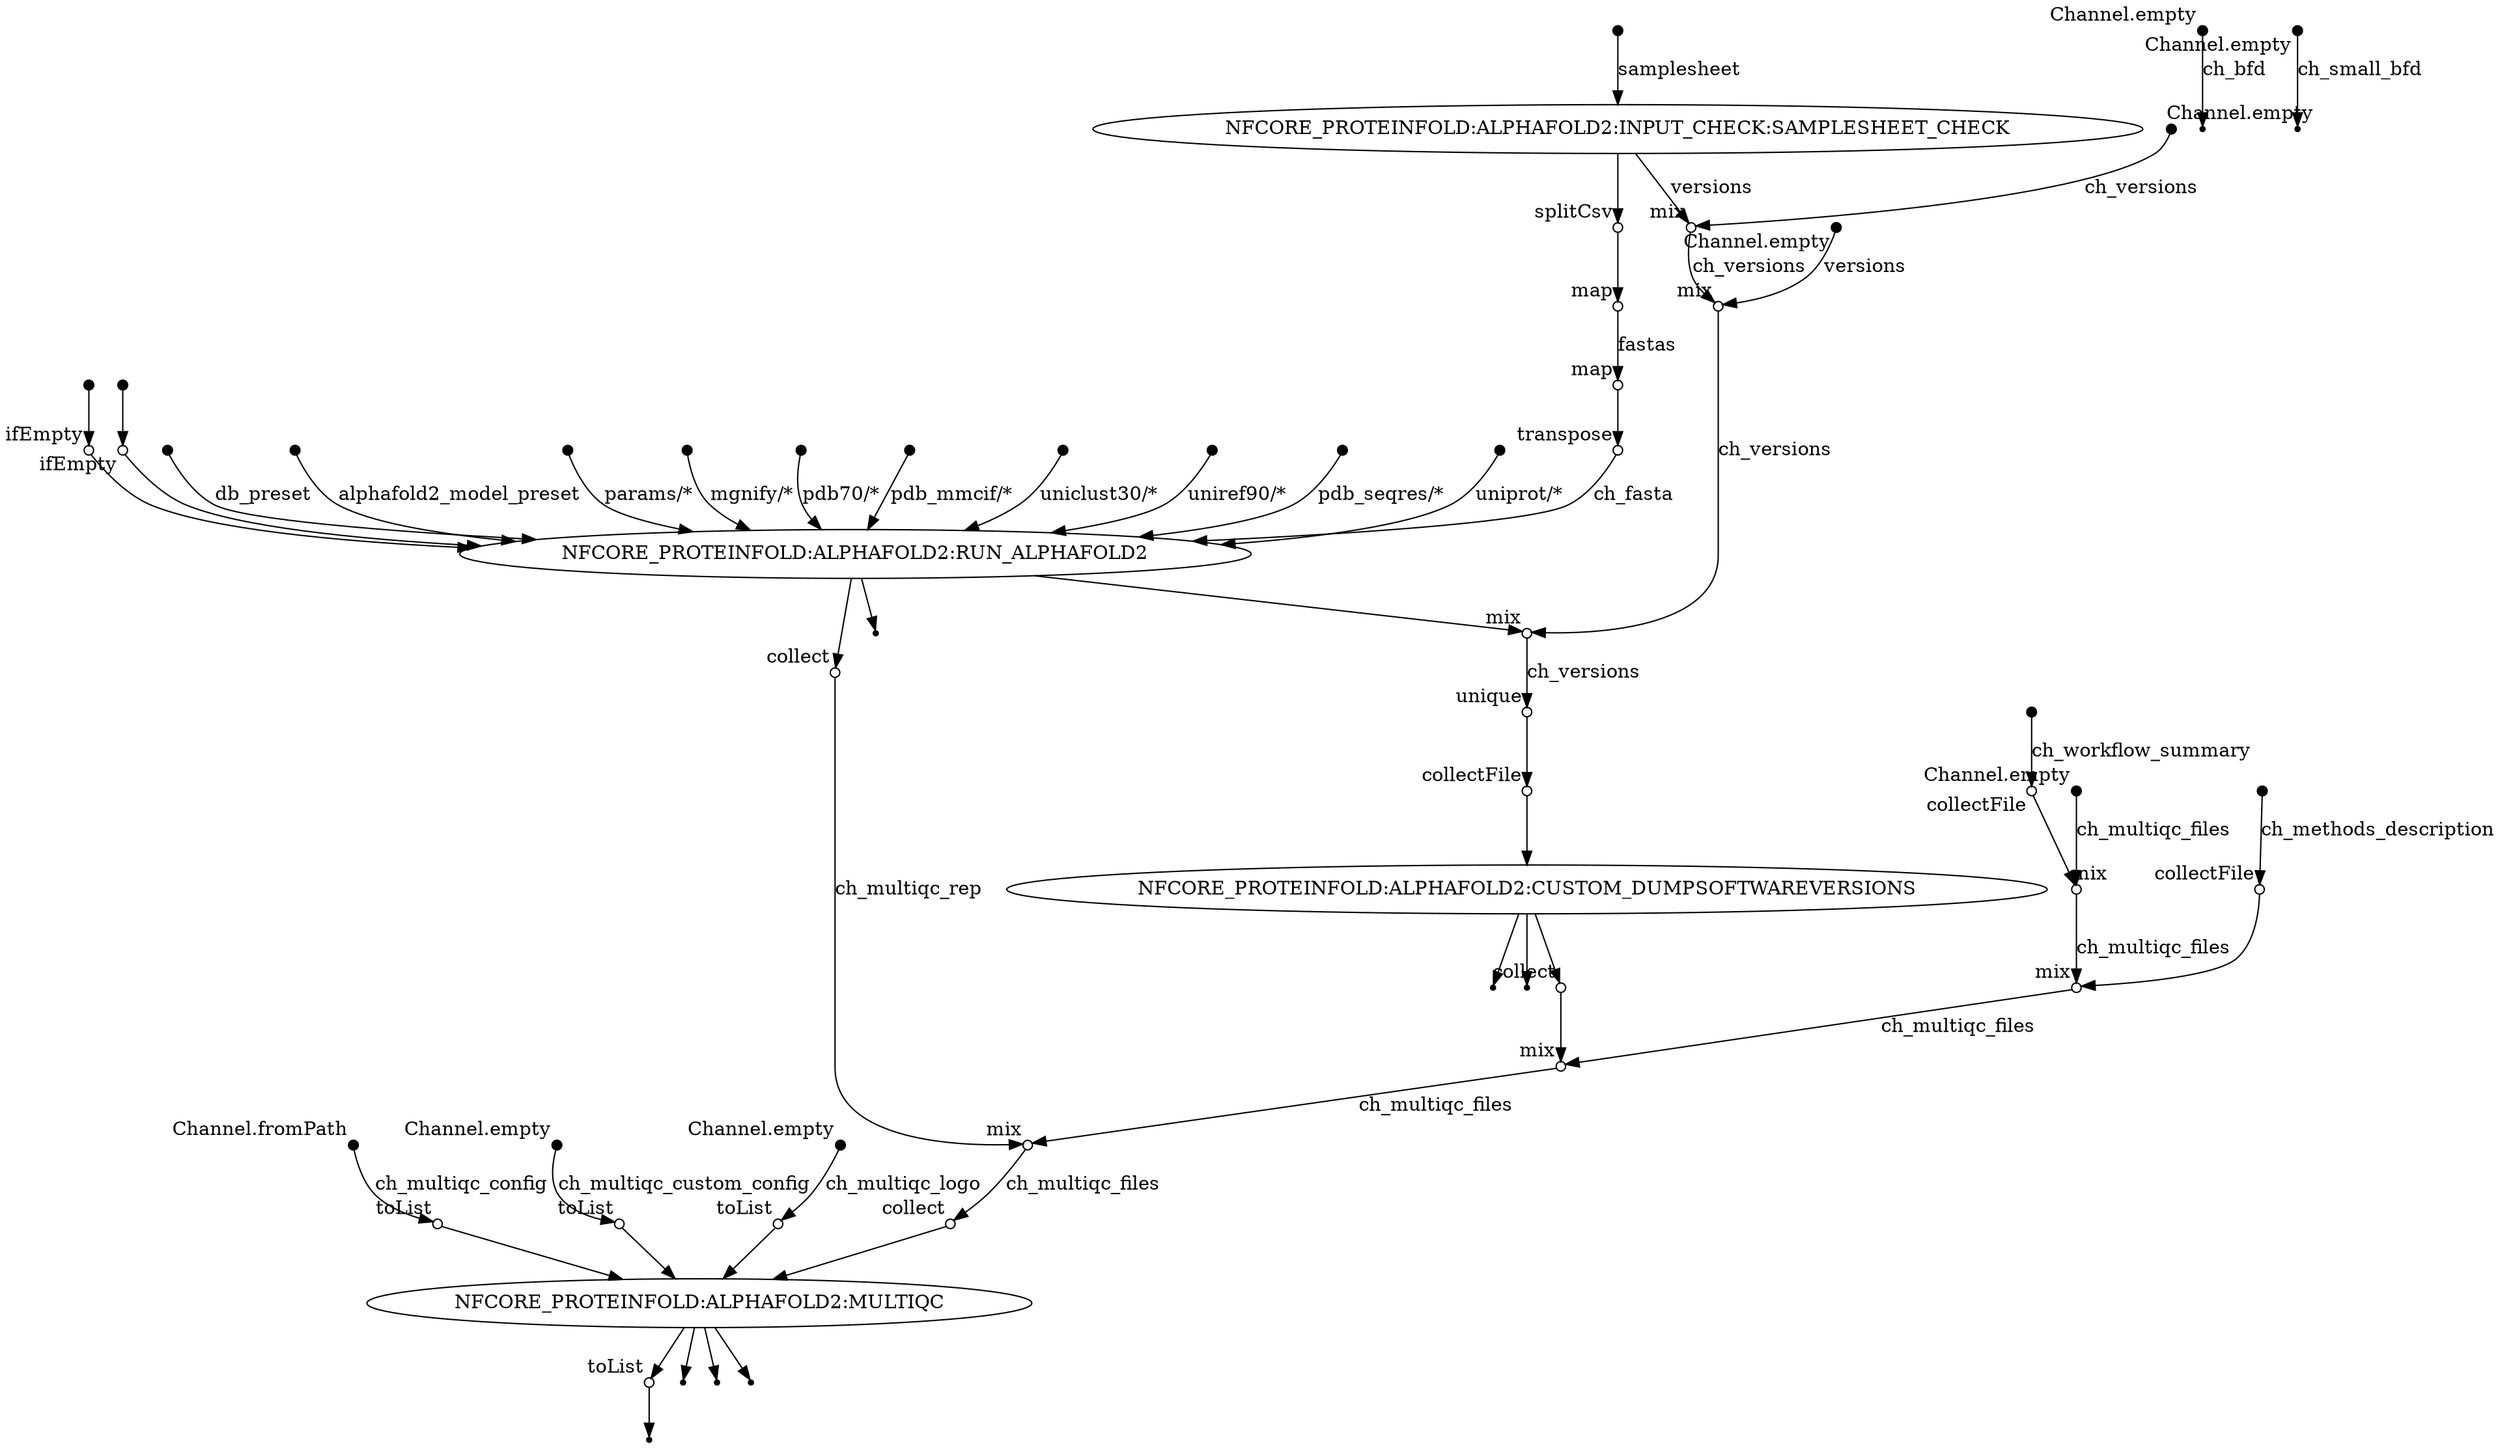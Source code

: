 digraph "proteinfold_dag" {
v0 [shape=point,label="",fixedsize=true,width=0.1,xlabel="Channel.fromPath"];
v51 [shape=circle,label="",fixedsize=true,width=0.1,xlabel="toList"];
v0 -> v51 [label="ch_multiqc_config"];

v1 [shape=point,label="",fixedsize=true,width=0.1,xlabel="Channel.empty"];
v52 [shape=circle,label="",fixedsize=true,width=0.1,xlabel="toList"];
v1 -> v52 [label="ch_multiqc_custom_config"];

v2 [shape=point,label="",fixedsize=true,width=0.1,xlabel="Channel.empty"];
v53 [shape=circle,label="",fixedsize=true,width=0.1,xlabel="toList"];
v2 -> v53 [label="ch_multiqc_logo"];

v3 [shape=point,label="",fixedsize=true,width=0.1,xlabel="Channel.empty"];
v10 [shape=circle,label="",fixedsize=true,width=0.1,xlabel="mix"];
v3 -> v10 [label="ch_versions"];

v4 [shape=point,label="",fixedsize=true,width=0.1];
v5 [label="NFCORE_PROTEINFOLD:ALPHAFOLD2:INPUT_CHECK:SAMPLESHEET_CHECK"];
v4 -> v5 [label="samplesheet"];

v5 [label="NFCORE_PROTEINFOLD:ALPHAFOLD2:INPUT_CHECK:SAMPLESHEET_CHECK"];
v6 [shape=circle,label="",fixedsize=true,width=0.1,xlabel="splitCsv"];
v5 -> v6;

v5 [label="NFCORE_PROTEINFOLD:ALPHAFOLD2:INPUT_CHECK:SAMPLESHEET_CHECK"];
v10 [shape=circle,label="",fixedsize=true,width=0.1,xlabel="mix"];
v5 -> v10 [label="versions"];

v6 [shape=circle,label="",fixedsize=true,width=0.1,xlabel="splitCsv"];
v7 [shape=circle,label="",fixedsize=true,width=0.1,xlabel="map"];
v6 -> v7;

v7 [shape=circle,label="",fixedsize=true,width=0.1,xlabel="map"];
v8 [shape=circle,label="",fixedsize=true,width=0.1,xlabel="map"];
v7 -> v8 [label="fastas"];

v8 [shape=circle,label="",fixedsize=true,width=0.1,xlabel="map"];
v9 [shape=circle,label="",fixedsize=true,width=0.1,xlabel="transpose"];
v8 -> v9;

v9 [shape=circle,label="",fixedsize=true,width=0.1,xlabel="transpose"];
v31 [label="NFCORE_PROTEINFOLD:ALPHAFOLD2:RUN_ALPHAFOLD2"];
v9 -> v31 [label="ch_fasta"];

v10 [shape=circle,label="",fixedsize=true,width=0.1,xlabel="mix"];
v16 [shape=circle,label="",fixedsize=true,width=0.1,xlabel="mix"];
v10 -> v16 [label="ch_versions"];

v11 [shape=point,label="",fixedsize=true,width=0.1,xlabel="Channel.empty"];
v12 [shape=point];
v11 -> v12 [label="ch_bfd"];

v13 [shape=point,label="",fixedsize=true,width=0.1,xlabel="Channel.empty"];
v14 [shape=point];
v13 -> v14 [label="ch_small_bfd"];

v15 [shape=point,label="",fixedsize=true,width=0.1,xlabel="Channel.empty"];
v16 [shape=circle,label="",fixedsize=true,width=0.1,xlabel="mix"];
v15 -> v16 [label="versions"];

v16 [shape=circle,label="",fixedsize=true,width=0.1,xlabel="mix"];
v33 [shape=circle,label="",fixedsize=true,width=0.1,xlabel="mix"];
v16 -> v33 [label="ch_versions"];

v17 [shape=point,label="",fixedsize=true,width=0.1];
v18 [shape=circle,label="",fixedsize=true,width=0.1,xlabel="ifEmpty"];
v17 -> v18;

v18 [shape=circle,label="",fixedsize=true,width=0.1,xlabel="ifEmpty"];
v31 [label="NFCORE_PROTEINFOLD:ALPHAFOLD2:RUN_ALPHAFOLD2"];
v18 -> v31;

v19 [shape=point,label="",fixedsize=true,width=0.1];
v20 [shape=circle,label="",fixedsize=true,width=0.1,xlabel="ifEmpty"];
v19 -> v20;

v20 [shape=circle,label="",fixedsize=true,width=0.1,xlabel="ifEmpty"];
v31 [label="NFCORE_PROTEINFOLD:ALPHAFOLD2:RUN_ALPHAFOLD2"];
v20 -> v31;

v21 [shape=point,label="",fixedsize=true,width=0.1];
v31 [label="NFCORE_PROTEINFOLD:ALPHAFOLD2:RUN_ALPHAFOLD2"];
v21 -> v31 [label="db_preset"];

v22 [shape=point,label="",fixedsize=true,width=0.1];
v31 [label="NFCORE_PROTEINFOLD:ALPHAFOLD2:RUN_ALPHAFOLD2"];
v22 -> v31 [label="alphafold2_model_preset"];

v23 [shape=point,label="",fixedsize=true,width=0.1];
v31 [label="NFCORE_PROTEINFOLD:ALPHAFOLD2:RUN_ALPHAFOLD2"];
v23 -> v31 [label="params/*"];

v24 [shape=point,label="",fixedsize=true,width=0.1];
v31 [label="NFCORE_PROTEINFOLD:ALPHAFOLD2:RUN_ALPHAFOLD2"];
v24 -> v31 [label="mgnify/*"];

v25 [shape=point,label="",fixedsize=true,width=0.1];
v31 [label="NFCORE_PROTEINFOLD:ALPHAFOLD2:RUN_ALPHAFOLD2"];
v25 -> v31 [label="pdb70/*"];

v26 [shape=point,label="",fixedsize=true,width=0.1];
v31 [label="NFCORE_PROTEINFOLD:ALPHAFOLD2:RUN_ALPHAFOLD2"];
v26 -> v31 [label="pdb_mmcif/*"];

v27 [shape=point,label="",fixedsize=true,width=0.1];
v31 [label="NFCORE_PROTEINFOLD:ALPHAFOLD2:RUN_ALPHAFOLD2"];
v27 -> v31 [label="uniclust30/*"];

v28 [shape=point,label="",fixedsize=true,width=0.1];
v31 [label="NFCORE_PROTEINFOLD:ALPHAFOLD2:RUN_ALPHAFOLD2"];
v28 -> v31 [label="uniref90/*"];

v29 [shape=point,label="",fixedsize=true,width=0.1];
v31 [label="NFCORE_PROTEINFOLD:ALPHAFOLD2:RUN_ALPHAFOLD2"];
v29 -> v31 [label="pdb_seqres/*"];

v30 [shape=point,label="",fixedsize=true,width=0.1];
v31 [label="NFCORE_PROTEINFOLD:ALPHAFOLD2:RUN_ALPHAFOLD2"];
v30 -> v31 [label="uniprot/*"];

v31 [label="NFCORE_PROTEINFOLD:ALPHAFOLD2:RUN_ALPHAFOLD2"];
v32 [shape=point];
v31 -> v32;

v31 [label="NFCORE_PROTEINFOLD:ALPHAFOLD2:RUN_ALPHAFOLD2"];
v34 [shape=circle,label="",fixedsize=true,width=0.1,xlabel="collect"];
v31 -> v34;

v31 [label="NFCORE_PROTEINFOLD:ALPHAFOLD2:RUN_ALPHAFOLD2"];
v33 [shape=circle,label="",fixedsize=true,width=0.1,xlabel="mix"];
v31 -> v33;

v33 [shape=circle,label="",fixedsize=true,width=0.1,xlabel="mix"];
v35 [shape=circle,label="",fixedsize=true,width=0.1,xlabel="unique"];
v33 -> v35 [label="ch_versions"];

v34 [shape=circle,label="",fixedsize=true,width=0.1,xlabel="collect"];
v49 [shape=circle,label="",fixedsize=true,width=0.1,xlabel="mix"];
v34 -> v49 [label="ch_multiqc_rep"];

v35 [shape=circle,label="",fixedsize=true,width=0.1,xlabel="unique"];
v36 [shape=circle,label="",fixedsize=true,width=0.1,xlabel="collectFile"];
v35 -> v36;

v36 [shape=circle,label="",fixedsize=true,width=0.1,xlabel="collectFile"];
v37 [label="NFCORE_PROTEINFOLD:ALPHAFOLD2:CUSTOM_DUMPSOFTWAREVERSIONS"];
v36 -> v37;

v37 [label="NFCORE_PROTEINFOLD:ALPHAFOLD2:CUSTOM_DUMPSOFTWAREVERSIONS"];
v39 [shape=point];
v37 -> v39;

v37 [label="NFCORE_PROTEINFOLD:ALPHAFOLD2:CUSTOM_DUMPSOFTWAREVERSIONS"];
v47 [shape=circle,label="",fixedsize=true,width=0.1,xlabel="collect"];
v37 -> v47;

v37 [label="NFCORE_PROTEINFOLD:ALPHAFOLD2:CUSTOM_DUMPSOFTWAREVERSIONS"];
v38 [shape=point];
v37 -> v38;

v40 [shape=point,label="",fixedsize=true,width=0.1,xlabel="Channel.empty"];
v43 [shape=circle,label="",fixedsize=true,width=0.1,xlabel="mix"];
v40 -> v43 [label="ch_multiqc_files"];

v41 [shape=point,label="",fixedsize=true,width=0.1];
v42 [shape=circle,label="",fixedsize=true,width=0.1,xlabel="collectFile"];
v41 -> v42 [label="ch_workflow_summary"];

v42 [shape=circle,label="",fixedsize=true,width=0.1,xlabel="collectFile"];
v43 [shape=circle,label="",fixedsize=true,width=0.1,xlabel="mix"];
v42 -> v43;

v43 [shape=circle,label="",fixedsize=true,width=0.1,xlabel="mix"];
v46 [shape=circle,label="",fixedsize=true,width=0.1,xlabel="mix"];
v43 -> v46 [label="ch_multiqc_files"];

v44 [shape=point,label="",fixedsize=true,width=0.1];
v45 [shape=circle,label="",fixedsize=true,width=0.1,xlabel="collectFile"];
v44 -> v45 [label="ch_methods_description"];

v45 [shape=circle,label="",fixedsize=true,width=0.1,xlabel="collectFile"];
v46 [shape=circle,label="",fixedsize=true,width=0.1,xlabel="mix"];
v45 -> v46;

v46 [shape=circle,label="",fixedsize=true,width=0.1,xlabel="mix"];
v48 [shape=circle,label="",fixedsize=true,width=0.1,xlabel="mix"];
v46 -> v48 [label="ch_multiqc_files"];

v47 [shape=circle,label="",fixedsize=true,width=0.1,xlabel="collect"];
v48 [shape=circle,label="",fixedsize=true,width=0.1,xlabel="mix"];
v47 -> v48;

v48 [shape=circle,label="",fixedsize=true,width=0.1,xlabel="mix"];
v49 [shape=circle,label="",fixedsize=true,width=0.1,xlabel="mix"];
v48 -> v49 [label="ch_multiqc_files"];

v49 [shape=circle,label="",fixedsize=true,width=0.1,xlabel="mix"];
v50 [shape=circle,label="",fixedsize=true,width=0.1,xlabel="collect"];
v49 -> v50 [label="ch_multiqc_files"];

v50 [shape=circle,label="",fixedsize=true,width=0.1,xlabel="collect"];
v54 [label="NFCORE_PROTEINFOLD:ALPHAFOLD2:MULTIQC"];
v50 -> v54;

v51 [shape=circle,label="",fixedsize=true,width=0.1,xlabel="toList"];
v54 [label="NFCORE_PROTEINFOLD:ALPHAFOLD2:MULTIQC"];
v51 -> v54;

v52 [shape=circle,label="",fixedsize=true,width=0.1,xlabel="toList"];
v54 [label="NFCORE_PROTEINFOLD:ALPHAFOLD2:MULTIQC"];
v52 -> v54;

v53 [shape=circle,label="",fixedsize=true,width=0.1,xlabel="toList"];
v54 [label="NFCORE_PROTEINFOLD:ALPHAFOLD2:MULTIQC"];
v53 -> v54;

v54 [label="NFCORE_PROTEINFOLD:ALPHAFOLD2:MULTIQC"];
v58 [shape=circle,label="",fixedsize=true,width=0.1,xlabel="toList"];
v54 -> v58;

v54 [label="NFCORE_PROTEINFOLD:ALPHAFOLD2:MULTIQC"];
v57 [shape=point];
v54 -> v57;

v54 [label="NFCORE_PROTEINFOLD:ALPHAFOLD2:MULTIQC"];
v56 [shape=point];
v54 -> v56;

v54 [label="NFCORE_PROTEINFOLD:ALPHAFOLD2:MULTIQC"];
v55 [shape=point];
v54 -> v55;

v58 [shape=circle,label="",fixedsize=true,width=0.1,xlabel="toList"];
v59 [shape=point];
v58 -> v59;

}
